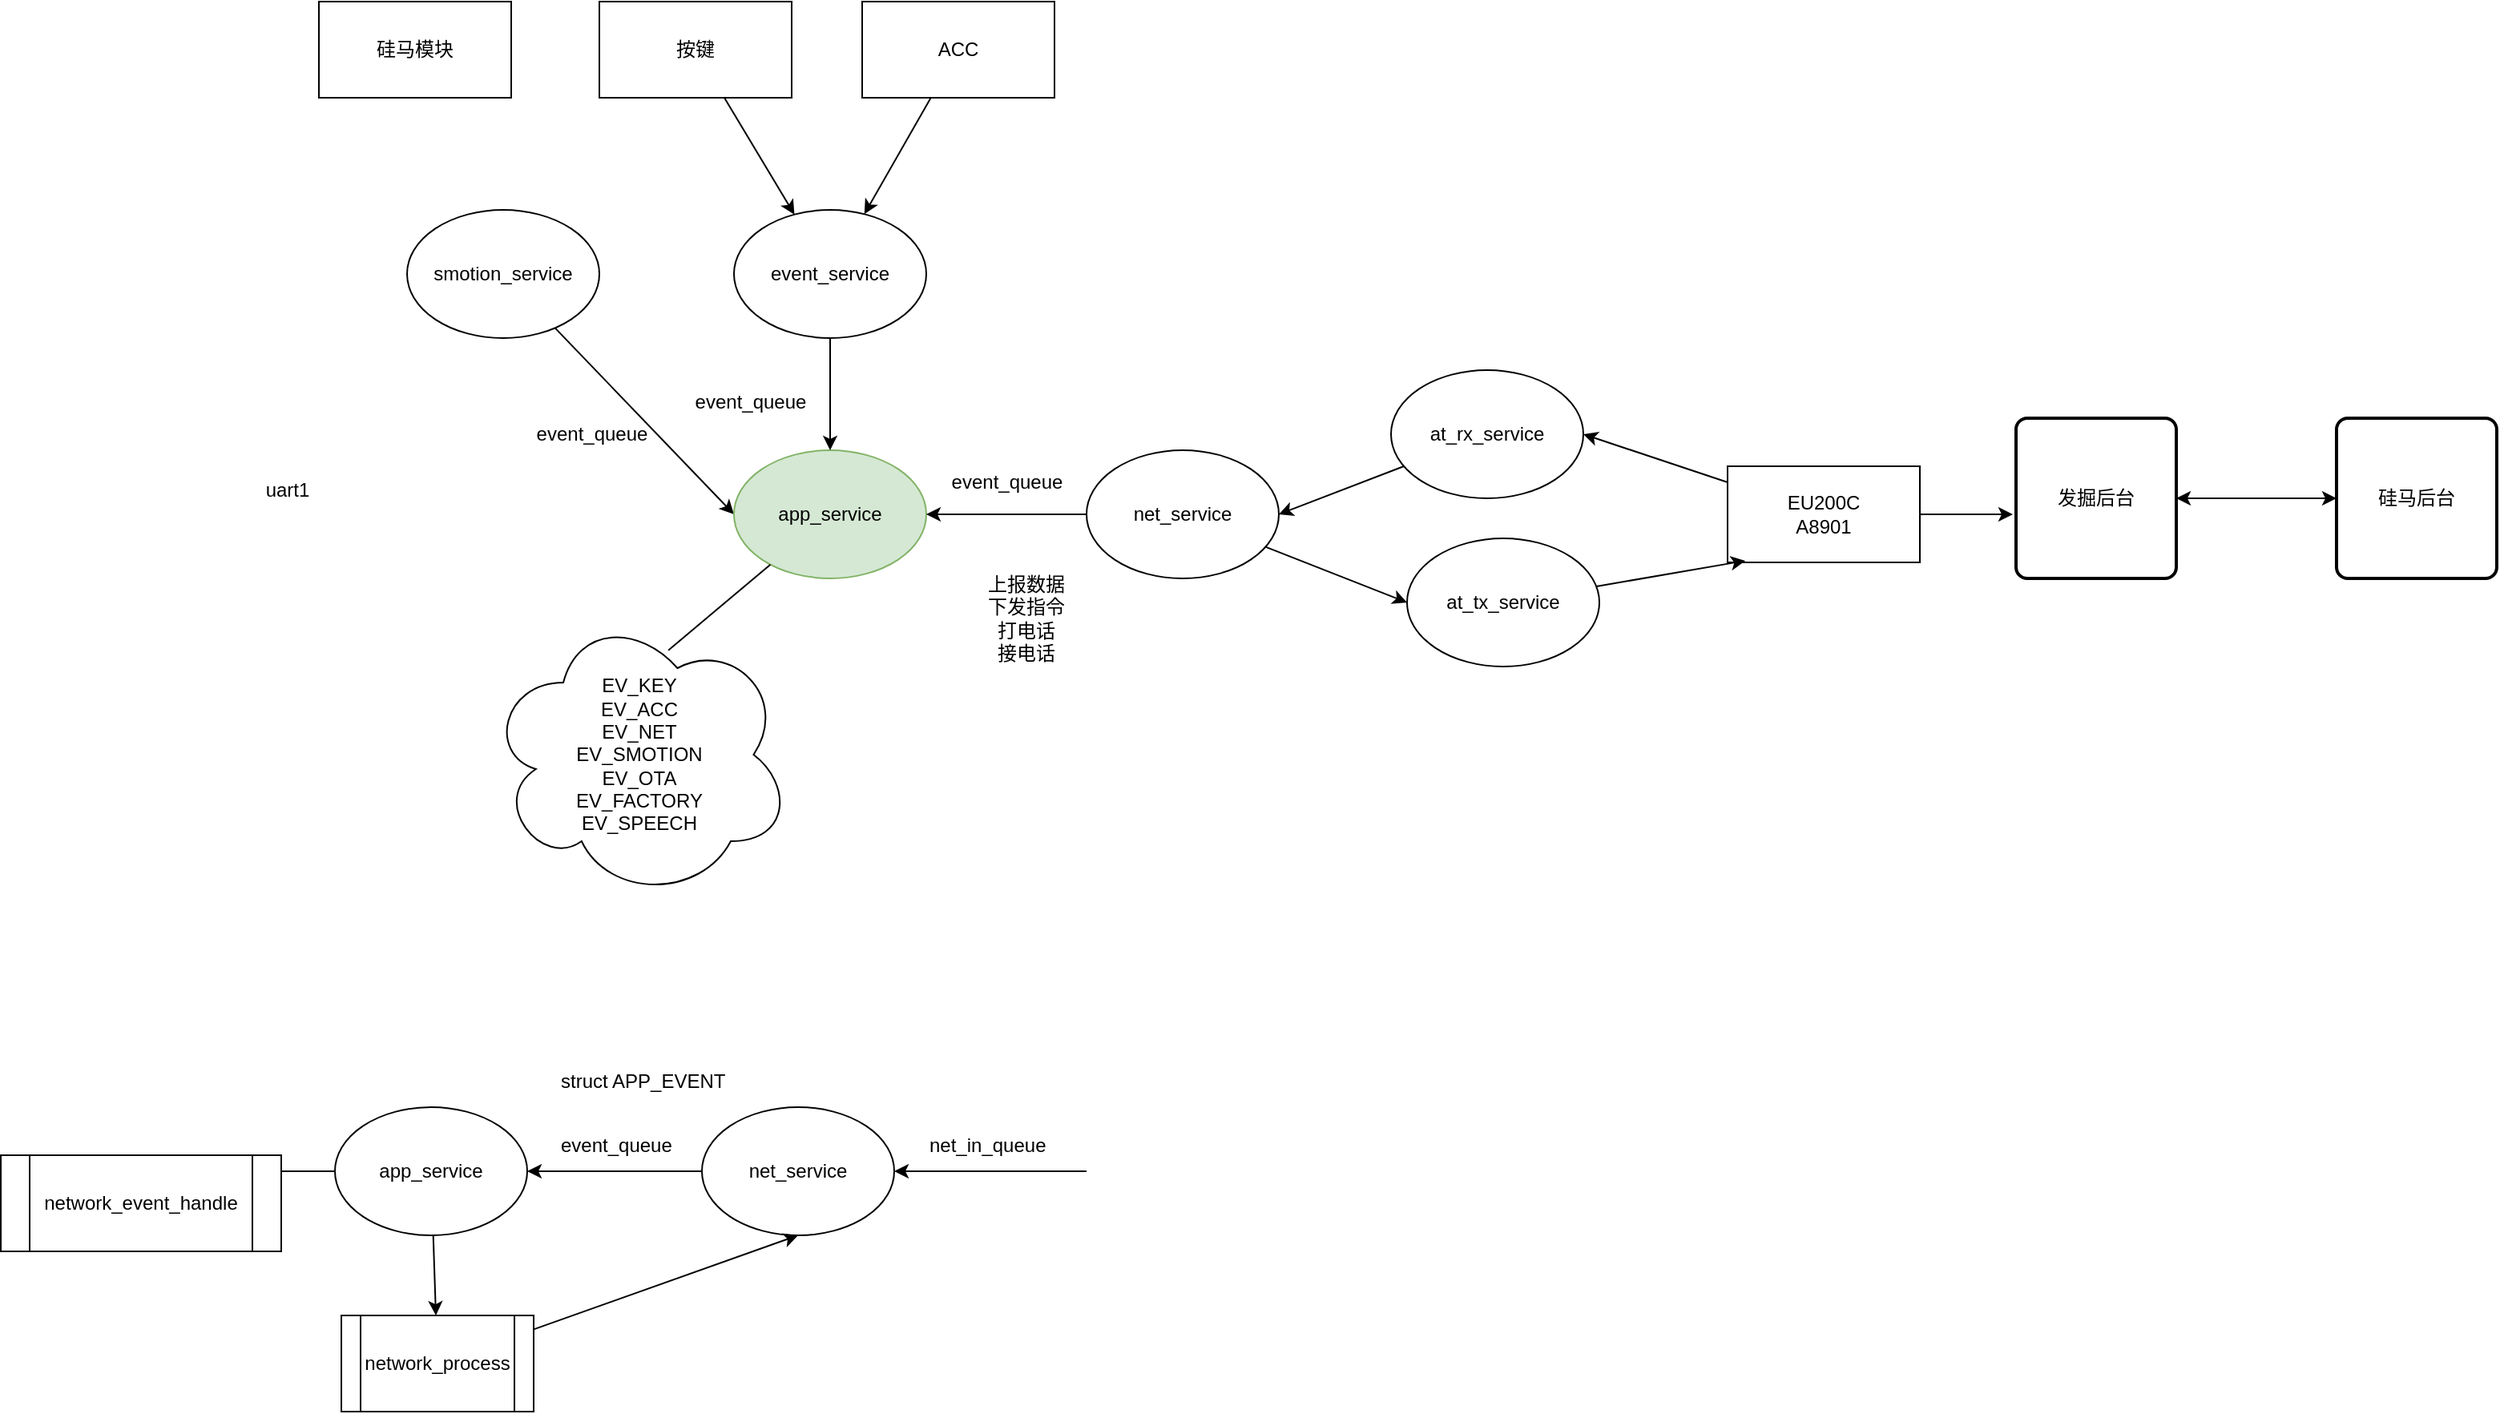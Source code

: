 <mxfile version="14.4.4" type="github">
  <diagram id="YToW3ZiEYrnMZ0O9tIVD" name="Page-1">
    <mxGraphModel dx="1033" dy="610" grid="1" gridSize="10" guides="1" tooltips="1" connect="1" arrows="1" fold="1" page="1" pageScale="1" pageWidth="850" pageHeight="1100" math="0" shadow="0">
      <root>
        <mxCell id="0" />
        <mxCell id="1" parent="0" />
        <mxCell id="BLBKqHS_biqpeAPkXtMS-45" style="edgeStyle=none;rounded=0;orthogonalLoop=1;jettySize=auto;html=1;entryX=0;entryY=0.5;entryDx=0;entryDy=0;" parent="1" source="BLBKqHS_biqpeAPkXtMS-40" target="BLBKqHS_biqpeAPkXtMS-44" edge="1">
          <mxGeometry relative="1" as="geometry" />
        </mxCell>
        <mxCell id="BLBKqHS_biqpeAPkXtMS-40" value="&lt;span&gt;smotion_service&lt;/span&gt;" style="ellipse;whiteSpace=wrap;html=1;" parent="1" vertex="1">
          <mxGeometry x="406" y="200" width="120" height="80" as="geometry" />
        </mxCell>
        <mxCell id="BLBKqHS_biqpeAPkXtMS-41" value="硅马模块" style="rounded=0;whiteSpace=wrap;html=1;" parent="1" vertex="1">
          <mxGeometry x="351" y="70" width="120" height="60" as="geometry" />
        </mxCell>
        <mxCell id="BLBKqHS_biqpeAPkXtMS-43" value="uart1" style="text;html=1;align=center;verticalAlign=middle;resizable=0;points=[];autosize=1;" parent="1" vertex="1">
          <mxGeometry x="311" y="365" width="40" height="20" as="geometry" />
        </mxCell>
        <mxCell id="BLBKqHS_biqpeAPkXtMS-44" value="app_service" style="ellipse;whiteSpace=wrap;html=1;fillColor=#d5e8d4;strokeColor=#82b366;" parent="1" vertex="1">
          <mxGeometry x="610" y="350" width="120" height="80" as="geometry" />
        </mxCell>
        <mxCell id="BLBKqHS_biqpeAPkXtMS-46" value="event_queue" style="text;html=1;align=center;verticalAlign=middle;resizable=0;points=[];autosize=1;" parent="1" vertex="1">
          <mxGeometry x="481" y="330" width="80" height="20" as="geometry" />
        </mxCell>
        <mxCell id="BLBKqHS_biqpeAPkXtMS-65" style="edgeStyle=orthogonalEdgeStyle;rounded=0;orthogonalLoop=1;jettySize=auto;html=1;entryX=1;entryY=0.5;entryDx=0;entryDy=0;startArrow=none;startFill=0;" parent="1" source="BLBKqHS_biqpeAPkXtMS-48" target="BLBKqHS_biqpeAPkXtMS-44" edge="1">
          <mxGeometry relative="1" as="geometry" />
        </mxCell>
        <mxCell id="u4m2MLZhQ03Ph_YlwbyS-34" style="edgeStyle=none;rounded=0;orthogonalLoop=1;jettySize=auto;html=1;entryX=0;entryY=0.5;entryDx=0;entryDy=0;" edge="1" parent="1" source="BLBKqHS_biqpeAPkXtMS-48" target="u4m2MLZhQ03Ph_YlwbyS-31">
          <mxGeometry relative="1" as="geometry" />
        </mxCell>
        <mxCell id="BLBKqHS_biqpeAPkXtMS-48" value="net_service" style="ellipse;whiteSpace=wrap;html=1;" parent="1" vertex="1">
          <mxGeometry x="830" y="350" width="120" height="80" as="geometry" />
        </mxCell>
        <mxCell id="u4m2MLZhQ03Ph_YlwbyS-2" style="rounded=0;orthogonalLoop=1;jettySize=auto;html=1;" edge="1" parent="1" source="BLBKqHS_biqpeAPkXtMS-67" target="u4m2MLZhQ03Ph_YlwbyS-1">
          <mxGeometry relative="1" as="geometry" />
        </mxCell>
        <mxCell id="BLBKqHS_biqpeAPkXtMS-67" value="按键" style="rounded=0;whiteSpace=wrap;html=1;" parent="1" vertex="1">
          <mxGeometry x="526" y="70" width="120" height="60" as="geometry" />
        </mxCell>
        <mxCell id="BLBKqHS_biqpeAPkXtMS-69" value="event_queue" style="text;html=1;align=center;verticalAlign=middle;resizable=0;points=[];autosize=1;" parent="1" vertex="1">
          <mxGeometry x="580" y="310" width="80" height="20" as="geometry" />
        </mxCell>
        <mxCell id="BLBKqHS_biqpeAPkXtMS-76" value="event_queue" style="text;html=1;align=center;verticalAlign=middle;resizable=0;points=[];autosize=1;" parent="1" vertex="1">
          <mxGeometry x="740" y="360" width="80" height="20" as="geometry" />
        </mxCell>
        <mxCell id="BLBKqHS_biqpeAPkXtMS-79" value="上报数据&lt;br&gt;下发指令&lt;br&gt;打电话&lt;br&gt;接电话" style="text;html=1;align=center;verticalAlign=middle;resizable=0;points=[];autosize=1;" parent="1" vertex="1">
          <mxGeometry x="762" y="425" width="60" height="60" as="geometry" />
        </mxCell>
        <mxCell id="BLBKqHS_biqpeAPkXtMS-82" value="EV_KEY&lt;br&gt;EV_ACC&lt;br&gt;EV_NET&lt;br&gt;EV_SMOTION&lt;br&gt;EV_OTA&lt;br&gt;EV_FACTORY&lt;br&gt;EV_SPEECH" style="ellipse;shape=cloud;whiteSpace=wrap;html=1;" parent="1" vertex="1">
          <mxGeometry x="456" y="450" width="190" height="180" as="geometry" />
        </mxCell>
        <mxCell id="BLBKqHS_biqpeAPkXtMS-85" value="" style="endArrow=none;html=1;exitX=0.595;exitY=0.138;exitDx=0;exitDy=0;exitPerimeter=0;" parent="1" source="BLBKqHS_biqpeAPkXtMS-82" target="BLBKqHS_biqpeAPkXtMS-44" edge="1">
          <mxGeometry width="50" height="50" relative="1" as="geometry">
            <mxPoint x="620" y="520" as="sourcePoint" />
            <mxPoint x="670" y="470" as="targetPoint" />
          </mxGeometry>
        </mxCell>
        <mxCell id="u4m2MLZhQ03Ph_YlwbyS-3" style="edgeStyle=none;rounded=0;orthogonalLoop=1;jettySize=auto;html=1;" edge="1" parent="1" source="BLBKqHS_biqpeAPkXtMS-86" target="u4m2MLZhQ03Ph_YlwbyS-1">
          <mxGeometry relative="1" as="geometry" />
        </mxCell>
        <mxCell id="BLBKqHS_biqpeAPkXtMS-86" value="ACC" style="rounded=0;whiteSpace=wrap;html=1;" parent="1" vertex="1">
          <mxGeometry x="690" y="70" width="120" height="60" as="geometry" />
        </mxCell>
        <mxCell id="u4m2MLZhQ03Ph_YlwbyS-4" style="edgeStyle=none;rounded=0;orthogonalLoop=1;jettySize=auto;html=1;entryX=0.5;entryY=0;entryDx=0;entryDy=0;" edge="1" parent="1" source="u4m2MLZhQ03Ph_YlwbyS-1" target="BLBKqHS_biqpeAPkXtMS-44">
          <mxGeometry relative="1" as="geometry" />
        </mxCell>
        <mxCell id="u4m2MLZhQ03Ph_YlwbyS-1" value="event_service" style="ellipse;whiteSpace=wrap;html=1;" vertex="1" parent="1">
          <mxGeometry x="610" y="200" width="120" height="80" as="geometry" />
        </mxCell>
        <mxCell id="u4m2MLZhQ03Ph_YlwbyS-12" style="edgeStyle=none;rounded=0;orthogonalLoop=1;jettySize=auto;html=1;entryX=1;entryY=0.5;entryDx=0;entryDy=0;" edge="1" parent="1" target="u4m2MLZhQ03Ph_YlwbyS-11">
          <mxGeometry relative="1" as="geometry">
            <mxPoint x="830" y="800" as="sourcePoint" />
          </mxGeometry>
        </mxCell>
        <mxCell id="u4m2MLZhQ03Ph_YlwbyS-9" value="net_in_queue" style="text;whiteSpace=wrap;html=1;" vertex="1" parent="1">
          <mxGeometry x="730" y="770" width="100" height="30" as="geometry" />
        </mxCell>
        <mxCell id="u4m2MLZhQ03Ph_YlwbyS-14" style="edgeStyle=none;rounded=0;orthogonalLoop=1;jettySize=auto;html=1;entryX=1;entryY=0.5;entryDx=0;entryDy=0;" edge="1" parent="1" source="u4m2MLZhQ03Ph_YlwbyS-11" target="u4m2MLZhQ03Ph_YlwbyS-13">
          <mxGeometry relative="1" as="geometry" />
        </mxCell>
        <mxCell id="u4m2MLZhQ03Ph_YlwbyS-11" value="net_service" style="ellipse;whiteSpace=wrap;html=1;" vertex="1" parent="1">
          <mxGeometry x="590" y="760" width="120" height="80" as="geometry" />
        </mxCell>
        <mxCell id="u4m2MLZhQ03Ph_YlwbyS-22" style="edgeStyle=none;rounded=0;orthogonalLoop=1;jettySize=auto;html=1;entryX=0.451;entryY=0.167;entryDx=0;entryDy=0;entryPerimeter=0;" edge="1" parent="1" source="u4m2MLZhQ03Ph_YlwbyS-13" target="u4m2MLZhQ03Ph_YlwbyS-20">
          <mxGeometry relative="1" as="geometry" />
        </mxCell>
        <mxCell id="u4m2MLZhQ03Ph_YlwbyS-25" style="edgeStyle=none;rounded=0;orthogonalLoop=1;jettySize=auto;html=1;" edge="1" parent="1" source="u4m2MLZhQ03Ph_YlwbyS-13" target="u4m2MLZhQ03Ph_YlwbyS-21">
          <mxGeometry relative="1" as="geometry" />
        </mxCell>
        <mxCell id="u4m2MLZhQ03Ph_YlwbyS-13" value="app_service" style="ellipse;whiteSpace=wrap;html=1;" vertex="1" parent="1">
          <mxGeometry x="361" y="760" width="120" height="80" as="geometry" />
        </mxCell>
        <mxCell id="u4m2MLZhQ03Ph_YlwbyS-15" value="event_queue" style="text;whiteSpace=wrap;html=1;" vertex="1" parent="1">
          <mxGeometry x="500" y="770" width="90" height="30" as="geometry" />
        </mxCell>
        <mxCell id="u4m2MLZhQ03Ph_YlwbyS-17" value="struct APP_EVENT" style="text;whiteSpace=wrap;html=1;" vertex="1" parent="1">
          <mxGeometry x="500" y="730" width="120" height="30" as="geometry" />
        </mxCell>
        <mxCell id="u4m2MLZhQ03Ph_YlwbyS-18" style="edgeStyle=none;rounded=0;orthogonalLoop=1;jettySize=auto;html=1;exitX=0.25;exitY=1;exitDx=0;exitDy=0;" edge="1" parent="1" source="u4m2MLZhQ03Ph_YlwbyS-15" target="u4m2MLZhQ03Ph_YlwbyS-15">
          <mxGeometry relative="1" as="geometry" />
        </mxCell>
        <mxCell id="u4m2MLZhQ03Ph_YlwbyS-20" value="network_event_handle" style="shape=process;whiteSpace=wrap;html=1;backgroundOutline=1;" vertex="1" parent="1">
          <mxGeometry x="152.5" y="790" width="175" height="60" as="geometry" />
        </mxCell>
        <mxCell id="u4m2MLZhQ03Ph_YlwbyS-24" style="edgeStyle=none;rounded=0;orthogonalLoop=1;jettySize=auto;html=1;entryX=0.5;entryY=1;entryDx=0;entryDy=0;" edge="1" parent="1" source="u4m2MLZhQ03Ph_YlwbyS-21" target="u4m2MLZhQ03Ph_YlwbyS-11">
          <mxGeometry relative="1" as="geometry" />
        </mxCell>
        <mxCell id="u4m2MLZhQ03Ph_YlwbyS-21" value="&lt;span&gt;network_process&lt;/span&gt;" style="shape=process;whiteSpace=wrap;html=1;backgroundOutline=1;" vertex="1" parent="1">
          <mxGeometry x="365" y="890" width="120" height="60" as="geometry" />
        </mxCell>
        <mxCell id="u4m2MLZhQ03Ph_YlwbyS-29" style="edgeStyle=none;rounded=0;orthogonalLoop=1;jettySize=auto;html=1;entryX=1;entryY=0.5;entryDx=0;entryDy=0;" edge="1" parent="1" source="u4m2MLZhQ03Ph_YlwbyS-26" target="BLBKqHS_biqpeAPkXtMS-48">
          <mxGeometry relative="1" as="geometry" />
        </mxCell>
        <mxCell id="u4m2MLZhQ03Ph_YlwbyS-26" value="at_rx_service" style="ellipse;whiteSpace=wrap;html=1;" vertex="1" parent="1">
          <mxGeometry x="1020" y="300" width="120" height="80" as="geometry" />
        </mxCell>
        <mxCell id="u4m2MLZhQ03Ph_YlwbyS-30" style="edgeStyle=none;rounded=0;orthogonalLoop=1;jettySize=auto;html=1;entryX=1;entryY=0.5;entryDx=0;entryDy=0;" edge="1" parent="1" source="u4m2MLZhQ03Ph_YlwbyS-27" target="u4m2MLZhQ03Ph_YlwbyS-26">
          <mxGeometry relative="1" as="geometry" />
        </mxCell>
        <mxCell id="u4m2MLZhQ03Ph_YlwbyS-38" style="edgeStyle=none;rounded=0;orthogonalLoop=1;jettySize=auto;html=1;entryX=-0.02;entryY=0.6;entryDx=0;entryDy=0;entryPerimeter=0;" edge="1" parent="1" source="u4m2MLZhQ03Ph_YlwbyS-27" target="u4m2MLZhQ03Ph_YlwbyS-36">
          <mxGeometry relative="1" as="geometry" />
        </mxCell>
        <mxCell id="u4m2MLZhQ03Ph_YlwbyS-27" value="EU200C&lt;br&gt;A8901" style="rounded=0;whiteSpace=wrap;html=1;" vertex="1" parent="1">
          <mxGeometry x="1230" y="360" width="120" height="60" as="geometry" />
        </mxCell>
        <mxCell id="u4m2MLZhQ03Ph_YlwbyS-33" style="edgeStyle=none;rounded=0;orthogonalLoop=1;jettySize=auto;html=1;entryX=0.092;entryY=0.983;entryDx=0;entryDy=0;entryPerimeter=0;" edge="1" parent="1" source="u4m2MLZhQ03Ph_YlwbyS-31" target="u4m2MLZhQ03Ph_YlwbyS-27">
          <mxGeometry relative="1" as="geometry" />
        </mxCell>
        <mxCell id="u4m2MLZhQ03Ph_YlwbyS-31" value="at_tx_service" style="ellipse;whiteSpace=wrap;html=1;" vertex="1" parent="1">
          <mxGeometry x="1030" y="405" width="120" height="80" as="geometry" />
        </mxCell>
        <mxCell id="u4m2MLZhQ03Ph_YlwbyS-35" style="edgeStyle=none;rounded=0;orthogonalLoop=1;jettySize=auto;html=1;entryX=0;entryY=0.5;entryDx=0;entryDy=0;startArrow=classic;startFill=1;" edge="1" parent="1" source="u4m2MLZhQ03Ph_YlwbyS-36" target="u4m2MLZhQ03Ph_YlwbyS-37">
          <mxGeometry relative="1" as="geometry" />
        </mxCell>
        <mxCell id="u4m2MLZhQ03Ph_YlwbyS-36" value="发掘后台" style="rounded=1;whiteSpace=wrap;html=1;absoluteArcSize=1;arcSize=14;strokeWidth=2;" vertex="1" parent="1">
          <mxGeometry x="1410" y="330" width="100" height="100" as="geometry" />
        </mxCell>
        <mxCell id="u4m2MLZhQ03Ph_YlwbyS-37" value="硅马后台" style="rounded=1;whiteSpace=wrap;html=1;absoluteArcSize=1;arcSize=14;strokeWidth=2;" vertex="1" parent="1">
          <mxGeometry x="1610" y="330" width="100" height="100" as="geometry" />
        </mxCell>
      </root>
    </mxGraphModel>
  </diagram>
</mxfile>
